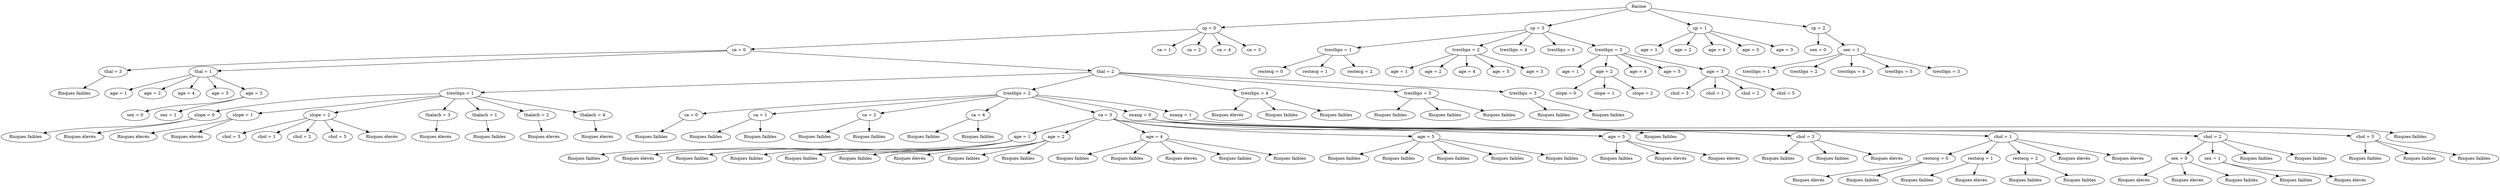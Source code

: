 digraph tree {
    "0x14045bca7c8" [label="Racine"];
    "0x14045bca8c8" [label="cp = 0"];
    "0x14045bcabc8" [label="ca = 0"];
    "0x14045bcd988" [label="thal = 3"];
    "0x14045bd6c08" [label="Risques faibles"];
    "0x14045bcda48" [label="thal = 1"];
    "0x14045bd1b88" [label="age = 1"];
    "0x14045bd1c08" [label="age = 2"];
    "0x14045bd1c88" [label="age = 4"];
    "0x14045bd1d08" [label="age = 5"];
    "0x14045bd1d88" [label="age = 3"];
    "0x14045bcf148" [label="sex = 0"];
    "0x14045bcf1c8" [label="sex = 1"];
    "0x14045bcdb08" [label="thal = 2"];
    "0x14045bd1e48" [label="trestbps = 1"];
    "0x14045bcf248" [label="slope = 0"];
    "0x14045bd9508" [label="Risques faibles"];
    "0x14045bdb348" [label="Risques élevés"];
    "0x14045bcf2c8" [label="slope = 1"];
    "0x14045bd95c8" [label="Risques élevés"];
    "0x14045bdb3c8" [label="Risques élevés"];
    "0x14045bcf348" [label="slope = 2"];
    "0x14045bcfb48" [label="chol = 3"];
    "0x14045bcfbc8" [label="chol = 1"];
    "0x14045bcfc48" [label="chol = 2"];
    "0x14045bcfcc8" [label="chol = 5"];
    "0x14045bd9648" [label="Risques élevés"];
    "0x14045bcf6c8" [label="thalach = 3"];
    "0x14045bdb748" [label="Risques élevés"];
    "0x14045bcf788" [label="thalach = 1"];
    "0x14045bdb7c8" [label="Risques faibles"];
    "0x14045bcf888" [label="thalach = 2"];
    "0x14045bdb888" [label="Risques élevés"];
    "0x14045bcf948" [label="thalach = 4"];
    "0x14045bdb908" [label="Risques élevés"];
    "0x14045bd1ec8" [label="trestbps = 2"];
    "0x14045bcf3c8" [label="ca = 0"];
    "0x14045bdb448" [label="Risques faibles"];
    "0x14045bcf448" [label="ca = 1"];
    "0x14045bd6508" [label="Risques faibles"];
    "0x14045bdb508" [label="Risques faibles"];
    "0x14045bcf4c8" [label="ca = 2"];
    "0x14045bd65c8" [label="Risques faibles"];
    "0x14045bdb5c8" [label="Risques faibles"];
    "0x14045bcf548" [label="ca = 4"];
    "0x14045bd6688" [label="Risques faibles"];
    "0x14045bdb688" [label="Risques faibles"];
    "0x14045bcf5c8" [label="ca = 3"];
    "0x14045bcfd48" [label="age = 1"];
    "0x14045bd6948" [label="Risques faibles"];
    "0x14045bd6ec8" [label="Risques élevés"];
    "0x14045bd9288" [label="Risques faibles"];
    "0x14045bd9c08" [label="Risques faibles"];
    "0x14045bdbc88" [label="Risques faibles"];
    "0x14045bcfdc8" [label="age = 2"];
    "0x14045bd6f48" [label="Risques faibles"];
    "0x14045bd9348" [label="Risques élevés"];
    "0x14045bd9cc8" [label="Risques faibles"];
    "0x14045bdbd88" [label="Risques faibles"];
    "0x14045bcfe48" [label="age = 4"];
    "0x14045bd6a08" [label="Risques faibles"];
    "0x14045bd9048" [label="Risques faibles"];
    "0x14045bd93c8" [label="Risques élevés"];
    "0x14045bd9d88" [label="Risques faibles"];
    "0x14045bdbe48" [label="Risques faibles"];
    "0x14045bcfec8" [label="age = 5"];
    "0x14045bd6ac8" [label="Risques faibles"];
    "0x14045bd9108" [label="Risques faibles"];
    "0x14045bd9448" [label="Risques faibles"];
    "0x14045bd9e48" [label="Risques faibles"];
    "0x14045bdbf48" [label="Risques faibles"];
    "0x14045bcff48" [label="age = 3"];
    "0x14045bd91c8" [label="Risques faibles"];
    "0x14045bd9f08" [label="Risques élevés"];
    "0x14045bdd088" [label="Risques élevés"];
    "0x14045bd6748" [label="Risques faibles"];
    "0x14045bcfa08" [label="exang = 0"];
    "0x14045bd6048" [label="chol = 3"];
    "0x14045bd9708" [label="Risques faibles"];
    "0x14045bdba48" [label="Risques faibles"];
    "0x14045bdd108" [label="Risques élevés"];
    "0x14045bd60c8" [label="chol = 1"];
    "0x14045bd6248" [label="restecg = 0"];
    "0x14045bd6cc8" [label="Risques élevés"];
    "0x14045bdd308" [label="Risques faibles"];
    "0x14045bd62c8" [label="restecg = 1"];
    "0x14045bd6d48" [label="Risques faibles"];
    "0x14045bdd3c8" [label="Risques élevés"];
    "0x14045bd6348" [label="restecg = 2"];
    "0x14045bd6e08" [label="Risques faibles"];
    "0x14045bdd448" [label="Risques faibles"];
    "0x14045bd97c8" [label="Risques élevés"];
    "0x14045bdd188" [label="Risques élevés"];
    "0x14045bd6148" [label="chol = 2"];
    "0x14045bd63c8" [label="sex = 0"];
    "0x14045bd6b88" [label="Risques élevés"];
    "0x14045bdb208" [label="Risques élevés"];
    "0x14045bdd508" [label="Risques faibles"];
    "0x14045bd6448" [label="sex = 1"];
    "0x14045bdb288" [label="Risques faibles"];
    "0x14045bdd5c8" [label="Risques élevés"];
    "0x14045bd9848" [label="Risques faibles"];
    "0x14045bdbb08" [label="Risques faibles"];
    "0x14045bd61c8" [label="chol = 5"];
    "0x14045bd9908" [label="Risques faibles"];
    "0x14045bdbbc8" [label="Risques faibles"];
    "0x14045bdd248" [label="Risques faibles"];
    "0x14045bcfac8" [label="exang = 1"];
    "0x14045bdb988" [label="Risques faibles"];
    "0x14045bd1f48" [label="trestbps = 4"];
    "0x14045bd6808" [label="Risques élevés"];
    "0x14045bd99c8" [label="Risques faibles"];
    "0x14045bd9f88" [label="Risques faibles"];
    "0x14045bd1fc8" [label="trestbps = 5"];
    "0x14045bd6888" [label="Risques faibles"];
    "0x14045bd9a88" [label="Risques faibles"];
    "0x14045bdb088" [label="Risques faibles"];
    "0x14045bcf088" [label="trestbps = 3"];
    "0x14045bd9b48" [label="Risques faibles"];
    "0x14045bdb148" [label="Risques faibles"];
    "0x14045bcac88" [label="ca = 1"];
    "0x14045bcad48" [label="ca = 2"];
    "0x14045bcae08" [label="ca = 4"];
    "0x14045bcaec8" [label="ca = 3"];
    "0x14045bca988" [label="cp = 3"];
    "0x14045bcafc8" [label="trestbps = 1"];
    "0x14045bcdbc8" [label="restecg = 0"];
    "0x14045bcdc88" [label="restecg = 1"];
    "0x14045bcdd48" [label="restecg = 2"];
    "0x14045bcd0c8" [label="trestbps = 2"];
    "0x14045bcddc8" [label="age = 1"];
    "0x14045bcde48" [label="age = 2"];
    "0x14045bcdec8" [label="age = 4"];
    "0x14045bcdf48" [label="age = 5"];
    "0x14045bcdfc8" [label="age = 3"];
    "0x14045bcd188" [label="trestbps = 4"];
    "0x14045bcd248" [label="trestbps = 5"];
    "0x14045bcd308" [label="trestbps = 3"];
    "0x14045bd10c8" [label="age = 1"];
    "0x14045bd1148" [label="age = 2"];
    "0x14045bd13c8" [label="slope = 0"];
    "0x14045bd1488" [label="slope = 1"];
    "0x14045bd1548" [label="slope = 2"];
    "0x14045bd11c8" [label="age = 4"];
    "0x14045bd1248" [label="age = 5"];
    "0x14045bd12c8" [label="age = 3"];
    "0x14045bd1608" [label="chol = 3"];
    "0x14045bd16c8" [label="chol = 1"];
    "0x14045bd1788" [label="chol = 2"];
    "0x14045bd1848" [label="chol = 5"];
    "0x14045bcaa48" [label="cp = 1"];
    "0x14045bcd408" [label="age = 1"];
    "0x14045bcd4c8" [label="age = 2"];
    "0x14045bcd588" [label="age = 4"];
    "0x14045bcd648" [label="age = 5"];
    "0x14045bcd708" [label="age = 3"];
    "0x14045bcab08" [label="cp = 2"];
    "0x14045bcd808" [label="sex = 0"];
    "0x14045bcd8c8" [label="sex = 1"];
    "0x14045bd18c8" [label="trestbps = 1"];
    "0x14045bd1948" [label="trestbps = 2"];
    "0x14045bd19c8" [label="trestbps = 4"];
    "0x14045bd1a48" [label="trestbps = 5"];
    "0x14045bd1ac8" [label="trestbps = 3"];
    "0x14045bca7c8" -> "0x14045bca8c8";
    "0x14045bca7c8" -> "0x14045bca988";
    "0x14045bca7c8" -> "0x14045bcaa48";
    "0x14045bca7c8" -> "0x14045bcab08";
    "0x14045bca8c8" -> "0x14045bcabc8";
    "0x14045bca8c8" -> "0x14045bcac88";
    "0x14045bca8c8" -> "0x14045bcad48";
    "0x14045bca8c8" -> "0x14045bcae08";
    "0x14045bca8c8" -> "0x14045bcaec8";
    "0x14045bcabc8" -> "0x14045bcd988";
    "0x14045bcabc8" -> "0x14045bcda48";
    "0x14045bcabc8" -> "0x14045bcdb08";
    "0x14045bcd988" -> "0x14045bd6c08";
    "0x14045bcda48" -> "0x14045bd1b88";
    "0x14045bcda48" -> "0x14045bd1c08";
    "0x14045bcda48" -> "0x14045bd1c88";
    "0x14045bcda48" -> "0x14045bd1d08";
    "0x14045bcda48" -> "0x14045bd1d88";
    "0x14045bd1d88" -> "0x14045bcf148";
    "0x14045bd1d88" -> "0x14045bcf1c8";
    "0x14045bcdb08" -> "0x14045bd1e48";
    "0x14045bcdb08" -> "0x14045bd1ec8";
    "0x14045bcdb08" -> "0x14045bd1f48";
    "0x14045bcdb08" -> "0x14045bd1fc8";
    "0x14045bcdb08" -> "0x14045bcf088";
    "0x14045bd1e48" -> "0x14045bcf248";
    "0x14045bd1e48" -> "0x14045bcf2c8";
    "0x14045bd1e48" -> "0x14045bcf348";
    "0x14045bd1e48" -> "0x14045bcf6c8";
    "0x14045bd1e48" -> "0x14045bcf788";
    "0x14045bd1e48" -> "0x14045bcf888";
    "0x14045bd1e48" -> "0x14045bcf948";
    "0x14045bcf248" -> "0x14045bd9508";
    "0x14045bcf248" -> "0x14045bdb348";
    "0x14045bcf2c8" -> "0x14045bd95c8";
    "0x14045bcf2c8" -> "0x14045bdb3c8";
    "0x14045bcf348" -> "0x14045bcfb48";
    "0x14045bcf348" -> "0x14045bcfbc8";
    "0x14045bcf348" -> "0x14045bcfc48";
    "0x14045bcf348" -> "0x14045bcfcc8";
    "0x14045bcf348" -> "0x14045bd9648";
    "0x14045bcf6c8" -> "0x14045bdb748";
    "0x14045bcf788" -> "0x14045bdb7c8";
    "0x14045bcf888" -> "0x14045bdb888";
    "0x14045bcf948" -> "0x14045bdb908";
    "0x14045bd1ec8" -> "0x14045bcf3c8";
    "0x14045bd1ec8" -> "0x14045bcf448";
    "0x14045bd1ec8" -> "0x14045bcf4c8";
    "0x14045bd1ec8" -> "0x14045bcf548";
    "0x14045bd1ec8" -> "0x14045bcf5c8";
    "0x14045bd1ec8" -> "0x14045bcfa08";
    "0x14045bd1ec8" -> "0x14045bcfac8";
    "0x14045bcf3c8" -> "0x14045bdb448";
    "0x14045bcf448" -> "0x14045bd6508";
    "0x14045bcf448" -> "0x14045bdb508";
    "0x14045bcf4c8" -> "0x14045bd65c8";
    "0x14045bcf4c8" -> "0x14045bdb5c8";
    "0x14045bcf548" -> "0x14045bd6688";
    "0x14045bcf548" -> "0x14045bdb688";
    "0x14045bcf5c8" -> "0x14045bcfd48";
    "0x14045bcf5c8" -> "0x14045bcfdc8";
    "0x14045bcf5c8" -> "0x14045bcfe48";
    "0x14045bcf5c8" -> "0x14045bcfec8";
    "0x14045bcf5c8" -> "0x14045bcff48";
    "0x14045bcf5c8" -> "0x14045bd6748";
    "0x14045bcfd48" -> "0x14045bd6948";
    "0x14045bcfd48" -> "0x14045bd6ec8";
    "0x14045bcfd48" -> "0x14045bd9288";
    "0x14045bcfd48" -> "0x14045bd9c08";
    "0x14045bcfd48" -> "0x14045bdbc88";
    "0x14045bcfdc8" -> "0x14045bd6f48";
    "0x14045bcfdc8" -> "0x14045bd9348";
    "0x14045bcfdc8" -> "0x14045bd9cc8";
    "0x14045bcfdc8" -> "0x14045bdbd88";
    "0x14045bcfe48" -> "0x14045bd6a08";
    "0x14045bcfe48" -> "0x14045bd9048";
    "0x14045bcfe48" -> "0x14045bd93c8";
    "0x14045bcfe48" -> "0x14045bd9d88";
    "0x14045bcfe48" -> "0x14045bdbe48";
    "0x14045bcfec8" -> "0x14045bd6ac8";
    "0x14045bcfec8" -> "0x14045bd9108";
    "0x14045bcfec8" -> "0x14045bd9448";
    "0x14045bcfec8" -> "0x14045bd9e48";
    "0x14045bcfec8" -> "0x14045bdbf48";
    "0x14045bcff48" -> "0x14045bd91c8";
    "0x14045bcff48" -> "0x14045bd9f08";
    "0x14045bcff48" -> "0x14045bdd088";
    "0x14045bcfa08" -> "0x14045bd6048";
    "0x14045bcfa08" -> "0x14045bd60c8";
    "0x14045bcfa08" -> "0x14045bd6148";
    "0x14045bcfa08" -> "0x14045bd61c8";
    "0x14045bd6048" -> "0x14045bd9708";
    "0x14045bd6048" -> "0x14045bdba48";
    "0x14045bd6048" -> "0x14045bdd108";
    "0x14045bd60c8" -> "0x14045bd6248";
    "0x14045bd60c8" -> "0x14045bd62c8";
    "0x14045bd60c8" -> "0x14045bd6348";
    "0x14045bd60c8" -> "0x14045bd97c8";
    "0x14045bd60c8" -> "0x14045bdd188";
    "0x14045bd6248" -> "0x14045bd6cc8";
    "0x14045bd6248" -> "0x14045bdd308";
    "0x14045bd62c8" -> "0x14045bd6d48";
    "0x14045bd62c8" -> "0x14045bdd3c8";
    "0x14045bd6348" -> "0x14045bd6e08";
    "0x14045bd6348" -> "0x14045bdd448";
    "0x14045bd6148" -> "0x14045bd63c8";
    "0x14045bd6148" -> "0x14045bd6448";
    "0x14045bd6148" -> "0x14045bd9848";
    "0x14045bd6148" -> "0x14045bdbb08";
    "0x14045bd63c8" -> "0x14045bd6b88";
    "0x14045bd63c8" -> "0x14045bdb208";
    "0x14045bd63c8" -> "0x14045bdd508";
    "0x14045bd6448" -> "0x14045bdb288";
    "0x14045bd6448" -> "0x14045bdd5c8";
    "0x14045bd61c8" -> "0x14045bd9908";
    "0x14045bd61c8" -> "0x14045bdbbc8";
    "0x14045bd61c8" -> "0x14045bdd248";
    "0x14045bcfac8" -> "0x14045bdb988";
    "0x14045bd1f48" -> "0x14045bd6808";
    "0x14045bd1f48" -> "0x14045bd99c8";
    "0x14045bd1f48" -> "0x14045bd9f88";
    "0x14045bd1fc8" -> "0x14045bd6888";
    "0x14045bd1fc8" -> "0x14045bd9a88";
    "0x14045bd1fc8" -> "0x14045bdb088";
    "0x14045bcf088" -> "0x14045bd9b48";
    "0x14045bcf088" -> "0x14045bdb148";
    "0x14045bca988" -> "0x14045bcafc8";
    "0x14045bca988" -> "0x14045bcd0c8";
    "0x14045bca988" -> "0x14045bcd188";
    "0x14045bca988" -> "0x14045bcd248";
    "0x14045bca988" -> "0x14045bcd308";
    "0x14045bcafc8" -> "0x14045bcdbc8";
    "0x14045bcafc8" -> "0x14045bcdc88";
    "0x14045bcafc8" -> "0x14045bcdd48";
    "0x14045bcd0c8" -> "0x14045bcddc8";
    "0x14045bcd0c8" -> "0x14045bcde48";
    "0x14045bcd0c8" -> "0x14045bcdec8";
    "0x14045bcd0c8" -> "0x14045bcdf48";
    "0x14045bcd0c8" -> "0x14045bcdfc8";
    "0x14045bcd308" -> "0x14045bd10c8";
    "0x14045bcd308" -> "0x14045bd1148";
    "0x14045bcd308" -> "0x14045bd11c8";
    "0x14045bcd308" -> "0x14045bd1248";
    "0x14045bcd308" -> "0x14045bd12c8";
    "0x14045bd1148" -> "0x14045bd13c8";
    "0x14045bd1148" -> "0x14045bd1488";
    "0x14045bd1148" -> "0x14045bd1548";
    "0x14045bd12c8" -> "0x14045bd1608";
    "0x14045bd12c8" -> "0x14045bd16c8";
    "0x14045bd12c8" -> "0x14045bd1788";
    "0x14045bd12c8" -> "0x14045bd1848";
    "0x14045bcaa48" -> "0x14045bcd408";
    "0x14045bcaa48" -> "0x14045bcd4c8";
    "0x14045bcaa48" -> "0x14045bcd588";
    "0x14045bcaa48" -> "0x14045bcd648";
    "0x14045bcaa48" -> "0x14045bcd708";
    "0x14045bcab08" -> "0x14045bcd808";
    "0x14045bcab08" -> "0x14045bcd8c8";
    "0x14045bcd8c8" -> "0x14045bd18c8";
    "0x14045bcd8c8" -> "0x14045bd1948";
    "0x14045bcd8c8" -> "0x14045bd19c8";
    "0x14045bcd8c8" -> "0x14045bd1a48";
    "0x14045bcd8c8" -> "0x14045bd1ac8";
}
